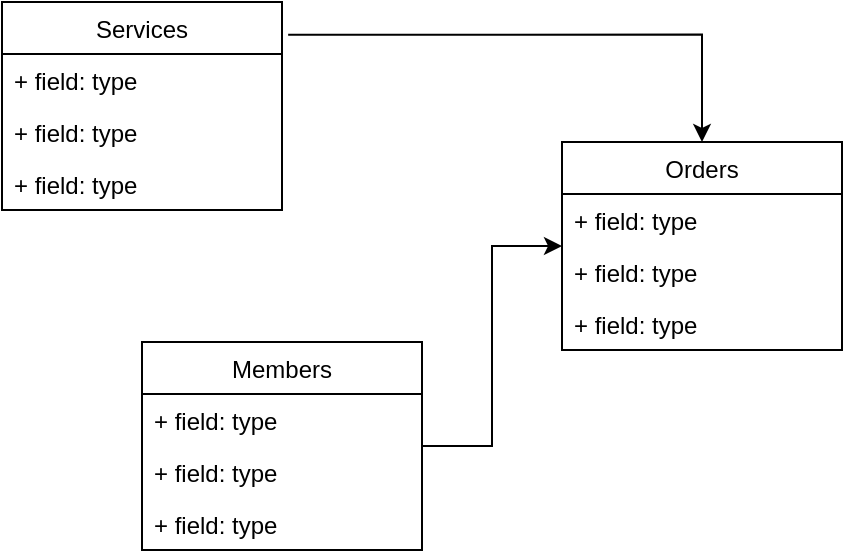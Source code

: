 <mxfile version="14.6.6" type="device"><diagram id="7O7d7byoAHDCdAtrDJdt" name="Page-1"><mxGraphModel dx="1340" dy="556" grid="1" gridSize="10" guides="1" tooltips="1" connect="1" arrows="1" fold="1" page="1" pageScale="1" pageWidth="827" pageHeight="1169" math="0" shadow="0"><root><mxCell id="0"/><mxCell id="1" parent="0"/><mxCell id="7IItf6SGgi8qrWd-BLyT-10" value="" style="edgeStyle=orthogonalEdgeStyle;rounded=0;orthogonalLoop=1;jettySize=auto;html=1;" edge="1" parent="1" source="7IItf6SGgi8qrWd-BLyT-2" target="7IItf6SGgi8qrWd-BLyT-6"><mxGeometry relative="1" as="geometry"/></mxCell><mxCell id="7IItf6SGgi8qrWd-BLyT-2" value="Members" style="swimlane;fontStyle=0;childLayout=stackLayout;horizontal=1;startSize=26;fillColor=none;horizontalStack=0;resizeParent=1;resizeParentMax=0;resizeLast=0;collapsible=1;marginBottom=0;" vertex="1" parent="1"><mxGeometry x="210" y="220" width="140" height="104" as="geometry"/></mxCell><mxCell id="7IItf6SGgi8qrWd-BLyT-3" value="+ field: type" style="text;strokeColor=none;fillColor=none;align=left;verticalAlign=top;spacingLeft=4;spacingRight=4;overflow=hidden;rotatable=0;points=[[0,0.5],[1,0.5]];portConstraint=eastwest;" vertex="1" parent="7IItf6SGgi8qrWd-BLyT-2"><mxGeometry y="26" width="140" height="26" as="geometry"/></mxCell><mxCell id="7IItf6SGgi8qrWd-BLyT-4" value="+ field: type" style="text;strokeColor=none;fillColor=none;align=left;verticalAlign=top;spacingLeft=4;spacingRight=4;overflow=hidden;rotatable=0;points=[[0,0.5],[1,0.5]];portConstraint=eastwest;" vertex="1" parent="7IItf6SGgi8qrWd-BLyT-2"><mxGeometry y="52" width="140" height="26" as="geometry"/></mxCell><mxCell id="7IItf6SGgi8qrWd-BLyT-5" value="+ field: type" style="text;strokeColor=none;fillColor=none;align=left;verticalAlign=top;spacingLeft=4;spacingRight=4;overflow=hidden;rotatable=0;points=[[0,0.5],[1,0.5]];portConstraint=eastwest;" vertex="1" parent="7IItf6SGgi8qrWd-BLyT-2"><mxGeometry y="78" width="140" height="26" as="geometry"/></mxCell><mxCell id="7IItf6SGgi8qrWd-BLyT-6" value="Orders" style="swimlane;fontStyle=0;childLayout=stackLayout;horizontal=1;startSize=26;fillColor=none;horizontalStack=0;resizeParent=1;resizeParentMax=0;resizeLast=0;collapsible=1;marginBottom=0;" vertex="1" parent="1"><mxGeometry x="420" y="120" width="140" height="104" as="geometry"/></mxCell><mxCell id="7IItf6SGgi8qrWd-BLyT-7" value="+ field: type" style="text;strokeColor=none;fillColor=none;align=left;verticalAlign=top;spacingLeft=4;spacingRight=4;overflow=hidden;rotatable=0;points=[[0,0.5],[1,0.5]];portConstraint=eastwest;" vertex="1" parent="7IItf6SGgi8qrWd-BLyT-6"><mxGeometry y="26" width="140" height="26" as="geometry"/></mxCell><mxCell id="7IItf6SGgi8qrWd-BLyT-8" value="+ field: type" style="text;strokeColor=none;fillColor=none;align=left;verticalAlign=top;spacingLeft=4;spacingRight=4;overflow=hidden;rotatable=0;points=[[0,0.5],[1,0.5]];portConstraint=eastwest;" vertex="1" parent="7IItf6SGgi8qrWd-BLyT-6"><mxGeometry y="52" width="140" height="26" as="geometry"/></mxCell><mxCell id="7IItf6SGgi8qrWd-BLyT-9" value="+ field: type" style="text;strokeColor=none;fillColor=none;align=left;verticalAlign=top;spacingLeft=4;spacingRight=4;overflow=hidden;rotatable=0;points=[[0,0.5],[1,0.5]];portConstraint=eastwest;" vertex="1" parent="7IItf6SGgi8qrWd-BLyT-6"><mxGeometry y="78" width="140" height="26" as="geometry"/></mxCell><mxCell id="7IItf6SGgi8qrWd-BLyT-11" value="Services" style="swimlane;fontStyle=0;childLayout=stackLayout;horizontal=1;startSize=26;fillColor=none;horizontalStack=0;resizeParent=1;resizeParentMax=0;resizeLast=0;collapsible=1;marginBottom=0;" vertex="1" parent="1"><mxGeometry x="140" y="50" width="140" height="104" as="geometry"/></mxCell><mxCell id="7IItf6SGgi8qrWd-BLyT-12" value="+ field: type" style="text;strokeColor=none;fillColor=none;align=left;verticalAlign=top;spacingLeft=4;spacingRight=4;overflow=hidden;rotatable=0;points=[[0,0.5],[1,0.5]];portConstraint=eastwest;" vertex="1" parent="7IItf6SGgi8qrWd-BLyT-11"><mxGeometry y="26" width="140" height="26" as="geometry"/></mxCell><mxCell id="7IItf6SGgi8qrWd-BLyT-13" value="+ field: type" style="text;strokeColor=none;fillColor=none;align=left;verticalAlign=top;spacingLeft=4;spacingRight=4;overflow=hidden;rotatable=0;points=[[0,0.5],[1,0.5]];portConstraint=eastwest;" vertex="1" parent="7IItf6SGgi8qrWd-BLyT-11"><mxGeometry y="52" width="140" height="26" as="geometry"/></mxCell><mxCell id="7IItf6SGgi8qrWd-BLyT-14" value="+ field: type" style="text;strokeColor=none;fillColor=none;align=left;verticalAlign=top;spacingLeft=4;spacingRight=4;overflow=hidden;rotatable=0;points=[[0,0.5],[1,0.5]];portConstraint=eastwest;" vertex="1" parent="7IItf6SGgi8qrWd-BLyT-11"><mxGeometry y="78" width="140" height="26" as="geometry"/></mxCell><mxCell id="7IItf6SGgi8qrWd-BLyT-15" value="" style="edgeStyle=orthogonalEdgeStyle;rounded=0;orthogonalLoop=1;jettySize=auto;html=1;exitX=1.022;exitY=0.157;exitDx=0;exitDy=0;exitPerimeter=0;entryX=0.5;entryY=0;entryDx=0;entryDy=0;" edge="1" parent="1" source="7IItf6SGgi8qrWd-BLyT-11" target="7IItf6SGgi8qrWd-BLyT-6"><mxGeometry relative="1" as="geometry"><mxPoint x="360" y="282" as="sourcePoint"/><mxPoint x="430" y="182" as="targetPoint"/></mxGeometry></mxCell></root></mxGraphModel></diagram></mxfile>